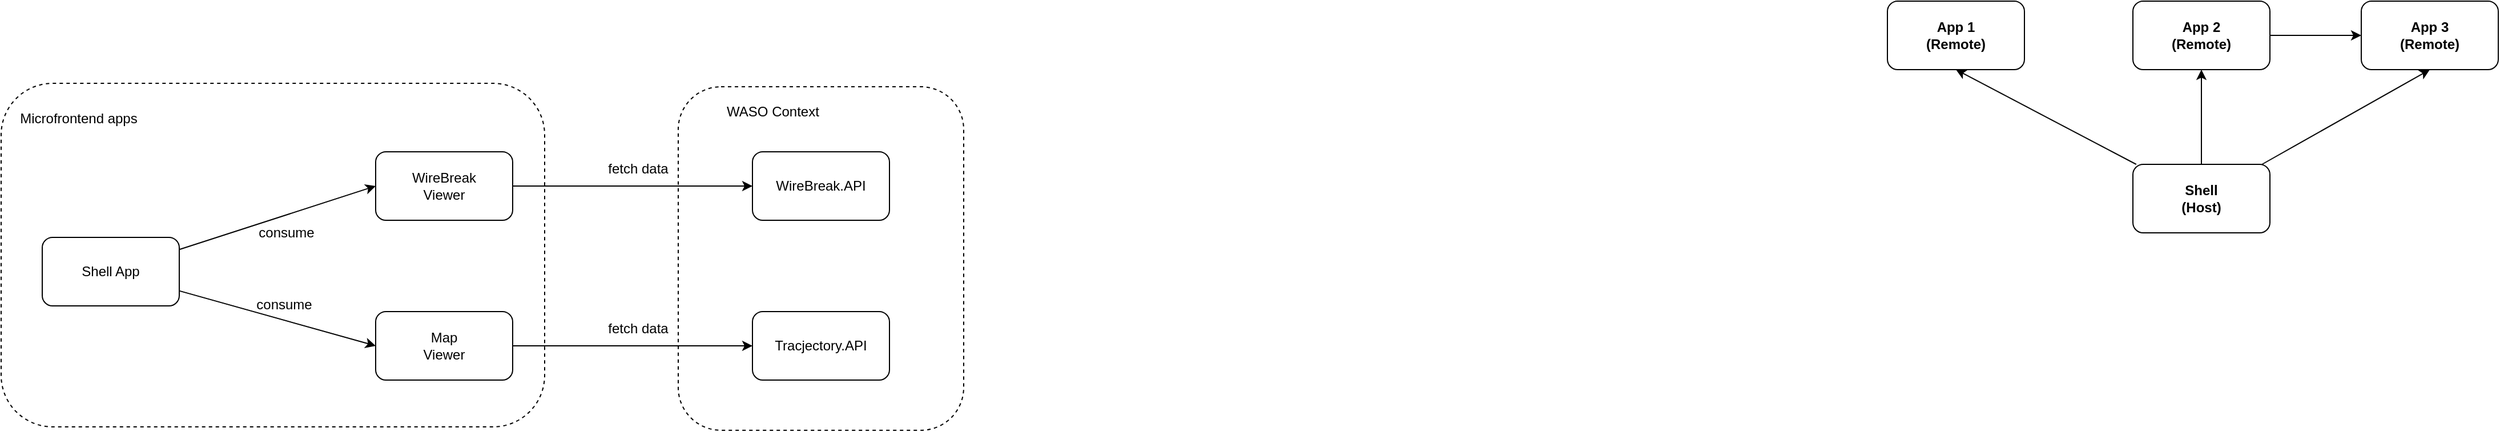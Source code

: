 <mxfile>
    <diagram id="SVasorxkRH-Ei30sKyVu" name="Module Federation">
        <mxGraphModel dx="1064" dy="1299" grid="0" gridSize="10" guides="1" tooltips="1" connect="1" arrows="1" fold="1" page="0" pageScale="1" pageWidth="850" pageHeight="1100" math="0" shadow="0">
            <root>
                <mxCell id="0"/>
                <mxCell id="1" parent="0"/>
                <mxCell id="31" value="" style="rounded=1;whiteSpace=wrap;html=1;dashed=1;" parent="1" vertex="1">
                    <mxGeometry x="865" y="43" width="250" height="301" as="geometry"/>
                </mxCell>
                <mxCell id="19" value="" style="rounded=1;whiteSpace=wrap;html=1;dashed=1;" parent="1" vertex="1">
                    <mxGeometry x="272" y="40" width="476" height="301" as="geometry"/>
                </mxCell>
                <mxCell id="14" style="edgeStyle=none;html=1;" parent="1" source="2" target="13" edge="1">
                    <mxGeometry relative="1" as="geometry"/>
                </mxCell>
                <mxCell id="2" value="WireBreak &lt;br&gt;Viewer" style="rounded=1;whiteSpace=wrap;html=1;" parent="1" vertex="1">
                    <mxGeometry x="600" y="100" width="120" height="60" as="geometry"/>
                </mxCell>
                <mxCell id="15" style="edgeStyle=none;html=1;" parent="1" source="3" target="12" edge="1">
                    <mxGeometry relative="1" as="geometry"/>
                </mxCell>
                <mxCell id="3" value="Map&lt;br&gt;Viewer" style="rounded=1;whiteSpace=wrap;html=1;" parent="1" vertex="1">
                    <mxGeometry x="600" y="240" width="120" height="60" as="geometry"/>
                </mxCell>
                <mxCell id="8" style="edgeStyle=none;html=1;entryX=0;entryY=0.5;entryDx=0;entryDy=0;" parent="1" source="4" target="3" edge="1">
                    <mxGeometry relative="1" as="geometry"/>
                </mxCell>
                <mxCell id="10" style="edgeStyle=none;html=1;entryX=0;entryY=0.5;entryDx=0;entryDy=0;" parent="1" source="4" target="2" edge="1">
                    <mxGeometry relative="1" as="geometry"/>
                </mxCell>
                <mxCell id="4" value="Shell App" style="rounded=1;whiteSpace=wrap;html=1;" parent="1" vertex="1">
                    <mxGeometry x="308" y="175" width="120" height="60" as="geometry"/>
                </mxCell>
                <mxCell id="9" value="consume" style="text;html=1;strokeColor=none;fillColor=none;align=center;verticalAlign=middle;whiteSpace=wrap;rounded=0;" parent="1" vertex="1">
                    <mxGeometry x="490" y="219" width="60" height="30" as="geometry"/>
                </mxCell>
                <mxCell id="11" value="consume" style="text;html=1;strokeColor=none;fillColor=none;align=center;verticalAlign=middle;whiteSpace=wrap;rounded=0;" parent="1" vertex="1">
                    <mxGeometry x="492" y="156" width="60" height="30" as="geometry"/>
                </mxCell>
                <mxCell id="12" value="Tracjectory.API" style="rounded=1;whiteSpace=wrap;html=1;" parent="1" vertex="1">
                    <mxGeometry x="930" y="240" width="120" height="60" as="geometry"/>
                </mxCell>
                <mxCell id="13" value="WireBreak.API" style="rounded=1;whiteSpace=wrap;html=1;" parent="1" vertex="1">
                    <mxGeometry x="930" y="100" width="120" height="60" as="geometry"/>
                </mxCell>
                <mxCell id="16" value="fetch data" style="text;html=1;strokeColor=none;fillColor=none;align=center;verticalAlign=middle;whiteSpace=wrap;rounded=0;" parent="1" vertex="1">
                    <mxGeometry x="800" y="100" width="60" height="30" as="geometry"/>
                </mxCell>
                <mxCell id="17" value="fetch data" style="text;html=1;strokeColor=none;fillColor=none;align=center;verticalAlign=middle;whiteSpace=wrap;rounded=0;" parent="1" vertex="1">
                    <mxGeometry x="800" y="240" width="60" height="30" as="geometry"/>
                </mxCell>
                <mxCell id="20" value="Microfrontend apps" style="text;html=1;strokeColor=none;fillColor=none;align=center;verticalAlign=middle;whiteSpace=wrap;rounded=0;dashed=1;" parent="1" vertex="1">
                    <mxGeometry x="281" y="56" width="118" height="30" as="geometry"/>
                </mxCell>
                <mxCell id="22" value="App 1&lt;br&gt;(Remote)" style="rounded=1;whiteSpace=wrap;html=1;fontStyle=1" parent="1" vertex="1">
                    <mxGeometry x="1924" y="-32" width="120" height="60" as="geometry"/>
                </mxCell>
                <mxCell id="30" style="edgeStyle=none;html=1;" parent="1" source="23" target="24" edge="1">
                    <mxGeometry relative="1" as="geometry"/>
                </mxCell>
                <mxCell id="23" value="App 2&lt;br&gt;(Remote)" style="rounded=1;whiteSpace=wrap;html=1;fontStyle=1" parent="1" vertex="1">
                    <mxGeometry x="2139" y="-32" width="120" height="60" as="geometry"/>
                </mxCell>
                <mxCell id="24" value="App 3&lt;br&gt;(Remote)" style="rounded=1;whiteSpace=wrap;html=1;fontStyle=1" parent="1" vertex="1">
                    <mxGeometry x="2339" y="-32" width="120" height="60" as="geometry"/>
                </mxCell>
                <mxCell id="26" style="edgeStyle=none;html=1;" parent="1" source="25" target="23" edge="1">
                    <mxGeometry relative="1" as="geometry"/>
                </mxCell>
                <mxCell id="27" style="edgeStyle=none;html=1;entryX=0.5;entryY=1;entryDx=0;entryDy=0;" parent="1" source="25" target="24" edge="1">
                    <mxGeometry relative="1" as="geometry"/>
                </mxCell>
                <mxCell id="28" style="edgeStyle=none;html=1;entryX=0.5;entryY=1;entryDx=0;entryDy=0;" parent="1" source="25" target="22" edge="1">
                    <mxGeometry relative="1" as="geometry"/>
                </mxCell>
                <mxCell id="25" value="Shell&lt;br&gt;(Host)" style="rounded=1;whiteSpace=wrap;html=1;fontStyle=1" parent="1" vertex="1">
                    <mxGeometry x="2139" y="111" width="120" height="60" as="geometry"/>
                </mxCell>
                <mxCell id="32" value="WASO Context" style="text;html=1;strokeColor=none;fillColor=none;align=center;verticalAlign=middle;whiteSpace=wrap;rounded=0;dashed=1;" parent="1" vertex="1">
                    <mxGeometry x="889" y="50" width="118" height="30" as="geometry"/>
                </mxCell>
            </root>
        </mxGraphModel>
    </diagram>
    <diagram id="ljvWmmbZ2OiWrwiZdk99" name="RCP AuthN/AuthZ">
        <mxGraphModel dx="1120" dy="2046" grid="1" gridSize="10" guides="1" tooltips="1" connect="1" arrows="1" fold="1" page="1" pageScale="1" pageWidth="850" pageHeight="1100" math="0" shadow="0">
            <root>
                <mxCell id="0"/>
                <mxCell id="1" parent="0"/>
                <mxCell id="fH77JkacLoDCLI6BiEag-1" value="" style="rounded=1;whiteSpace=wrap;html=1;dashed=1;" parent="1" vertex="1">
                    <mxGeometry x="830" y="-60" width="530" height="444" as="geometry"/>
                </mxCell>
                <mxCell id="fH77JkacLoDCLI6BiEag-3" style="edgeStyle=none;html=1;exitX=1;exitY=0.5;exitDx=0;exitDy=0;entryX=0.005;entryY=0.344;entryDx=0;entryDy=0;entryPerimeter=0;" parent="1" source="fH77JkacLoDCLI6BiEag-9" target="fH77JkacLoDCLI6BiEag-23" edge="1">
                    <mxGeometry relative="1" as="geometry">
                        <mxPoint x="720" y="130" as="sourcePoint"/>
                        <mxPoint x="850" y="130" as="targetPoint"/>
                    </mxGeometry>
                </mxCell>
                <mxCell id="fH77JkacLoDCLI6BiEag-5" style="edgeStyle=none;html=1;entryX=0;entryY=0.741;entryDx=0;entryDy=0;entryPerimeter=0;" parent="1" source="fH77JkacLoDCLI6BiEag-18" target="fH77JkacLoDCLI6BiEag-23" edge="1">
                    <mxGeometry relative="1" as="geometry">
                        <mxPoint x="720" y="270" as="sourcePoint"/>
                        <mxPoint x="810" y="260" as="targetPoint"/>
                    </mxGeometry>
                </mxCell>
                <mxCell id="fH77JkacLoDCLI6BiEag-32" style="edgeStyle=none;html=1;exitX=0.46;exitY=-0.022;exitDx=0;exitDy=0;exitPerimeter=0;" parent="1" source="fH77JkacLoDCLI6BiEag-9" target="fH77JkacLoDCLI6BiEag-30" edge="1">
                    <mxGeometry relative="1" as="geometry">
                        <Array as="points">
                            <mxPoint x="420" y="-200"/>
                        </Array>
                    </mxGeometry>
                </mxCell>
                <mxCell id="fH77JkacLoDCLI6BiEag-9" value="OR-APP" style="rounded=1;whiteSpace=wrap;html=1;" parent="1" vertex="1">
                    <mxGeometry x="365" y="100" width="120" height="60" as="geometry"/>
                </mxCell>
                <mxCell id="fH77JkacLoDCLI6BiEag-12" value="IAM-API" style="rounded=1;whiteSpace=wrap;html=1;" parent="1" vertex="1">
                    <mxGeometry x="1200" y="255" width="120" height="60" as="geometry"/>
                </mxCell>
                <mxCell id="fH77JkacLoDCLI6BiEag-13" value="OR-API" style="rounded=1;whiteSpace=wrap;html=1;" parent="1" vertex="1">
                    <mxGeometry x="1200" y="150" width="120" height="60" as="geometry"/>
                </mxCell>
                <mxCell id="fH77JkacLoDCLI6BiEag-17" value="RCP Microservices" style="text;html=1;strokeColor=none;fillColor=none;align=left;verticalAlign=middle;whiteSpace=wrap;rounded=0;dashed=1;fontStyle=1" parent="1" vertex="1">
                    <mxGeometry x="1030" y="-50" width="118" height="30" as="geometry"/>
                </mxCell>
                <mxCell id="fH77JkacLoDCLI6BiEag-34" style="edgeStyle=none;html=1;entryX=-0.002;entryY=0.402;entryDx=0;entryDy=0;entryPerimeter=0;exitX=0;exitY=0.65;exitDx=0;exitDy=0;exitPerimeter=0;" parent="1" source="fH77JkacLoDCLI6BiEag-18" target="fH77JkacLoDCLI6BiEag-30" edge="1">
                    <mxGeometry relative="1" as="geometry">
                        <Array as="points">
                            <mxPoint x="320" y="264"/>
                            <mxPoint x="320" y="-220"/>
                        </Array>
                    </mxGeometry>
                </mxCell>
                <mxCell id="fH77JkacLoDCLI6BiEag-18" value="PORTAL-APP" style="rounded=1;whiteSpace=wrap;html=1;" parent="1" vertex="1">
                    <mxGeometry x="365" y="225" width="120" height="60" as="geometry"/>
                </mxCell>
                <mxCell id="fH77JkacLoDCLI6BiEag-19" value="Get resource" style="text;html=1;strokeColor=none;fillColor=none;align=center;verticalAlign=middle;whiteSpace=wrap;rounded=0;" parent="1" vertex="1">
                    <mxGeometry x="520" y="100" width="130" height="30" as="geometry"/>
                </mxCell>
                <mxCell id="fH77JkacLoDCLI6BiEag-20" value="Get resource" style="text;html=1;strokeColor=none;fillColor=none;align=center;verticalAlign=middle;whiteSpace=wrap;rounded=0;" parent="1" vertex="1">
                    <mxGeometry x="520" y="225" width="130" height="30" as="geometry"/>
                </mxCell>
                <mxCell id="fH77JkacLoDCLI6BiEag-21" value="AuthorService" style="rounded=1;whiteSpace=wrap;html=1;" parent="1" vertex="1">
                    <mxGeometry x="1200" y="40" width="120" height="60" as="geometry"/>
                </mxCell>
                <mxCell id="fH77JkacLoDCLI6BiEag-36" style="edgeStyle=none;html=1;entryX=0.137;entryY=0.995;entryDx=0;entryDy=0;entryPerimeter=0;" parent="1" source="fH77JkacLoDCLI6BiEag-23" target="fH77JkacLoDCLI6BiEag-30" edge="1">
                    <mxGeometry relative="1" as="geometry"/>
                </mxCell>
                <mxCell id="fH77JkacLoDCLI6BiEag-37" style="edgeStyle=none;html=1;" parent="1" source="fH77JkacLoDCLI6BiEag-23" target="fH77JkacLoDCLI6BiEag-13" edge="1">
                    <mxGeometry relative="1" as="geometry"/>
                </mxCell>
                <mxCell id="fH77JkacLoDCLI6BiEag-38" style="edgeStyle=none;html=1;entryX=0;entryY=0.5;entryDx=0;entryDy=0;" parent="1" source="fH77JkacLoDCLI6BiEag-23" target="fH77JkacLoDCLI6BiEag-12" edge="1">
                    <mxGeometry relative="1" as="geometry"/>
                </mxCell>
                <mxCell id="fH77JkacLoDCLI6BiEag-23" value="API Gateway" style="rounded=0;whiteSpace=wrap;html=1;" parent="1" vertex="1">
                    <mxGeometry x="860" y="20" width="80" height="320" as="geometry"/>
                </mxCell>
                <mxCell id="fH77JkacLoDCLI6BiEag-28" style="edgeStyle=none;html=1;" parent="1" source="fH77JkacLoDCLI6BiEag-23" target="fH77JkacLoDCLI6BiEag-21" edge="1">
                    <mxGeometry relative="1" as="geometry">
                        <mxPoint x="940" y="60" as="sourcePoint"/>
                    </mxGeometry>
                </mxCell>
                <mxCell id="fH77JkacLoDCLI6BiEag-29" value="Check permission-based authorization" style="text;html=1;strokeColor=none;fillColor=none;align=center;verticalAlign=middle;whiteSpace=wrap;rounded=0;rotation=-15;" parent="1" vertex="1">
                    <mxGeometry x="950" y="100" width="232" height="30" as="geometry"/>
                </mxCell>
                <mxCell id="fH77JkacLoDCLI6BiEag-30" value="" style="rounded=1;whiteSpace=wrap;html=1;dashed=1;" parent="1" vertex="1">
                    <mxGeometry x="830" y="-310" width="520" height="214" as="geometry"/>
                </mxCell>
                <mxCell id="fH77JkacLoDCLI6BiEag-31" value="Auth0 IDP" style="text;html=1;strokeColor=none;fillColor=none;align=left;verticalAlign=middle;whiteSpace=wrap;rounded=0;dashed=1;fontStyle=1" parent="1" vertex="1">
                    <mxGeometry x="1032" y="-300" width="118" height="30" as="geometry"/>
                </mxCell>
                <mxCell id="fH77JkacLoDCLI6BiEag-33" value="Login" style="text;html=1;strokeColor=none;fillColor=none;align=center;verticalAlign=middle;whiteSpace=wrap;rounded=0;" parent="1" vertex="1">
                    <mxGeometry x="260" y="-90" width="60" height="30" as="geometry"/>
                </mxCell>
                <mxCell id="fH77JkacLoDCLI6BiEag-35" value="Login" style="text;html=1;strokeColor=none;fillColor=none;align=center;verticalAlign=middle;whiteSpace=wrap;rounded=0;" parent="1" vertex="1">
                    <mxGeometry x="365" y="-90" width="50" height="30" as="geometry"/>
                </mxCell>
                <mxCell id="fH77JkacLoDCLI6BiEag-39" value="Authenticate" style="text;html=1;strokeColor=none;fillColor=none;align=center;verticalAlign=middle;whiteSpace=wrap;rounded=0;rotation=0;" parent="1" vertex="1">
                    <mxGeometry x="900" y="-40" width="90" height="30" as="geometry"/>
                </mxCell>
            </root>
        </mxGraphModel>
    </diagram>
</mxfile>